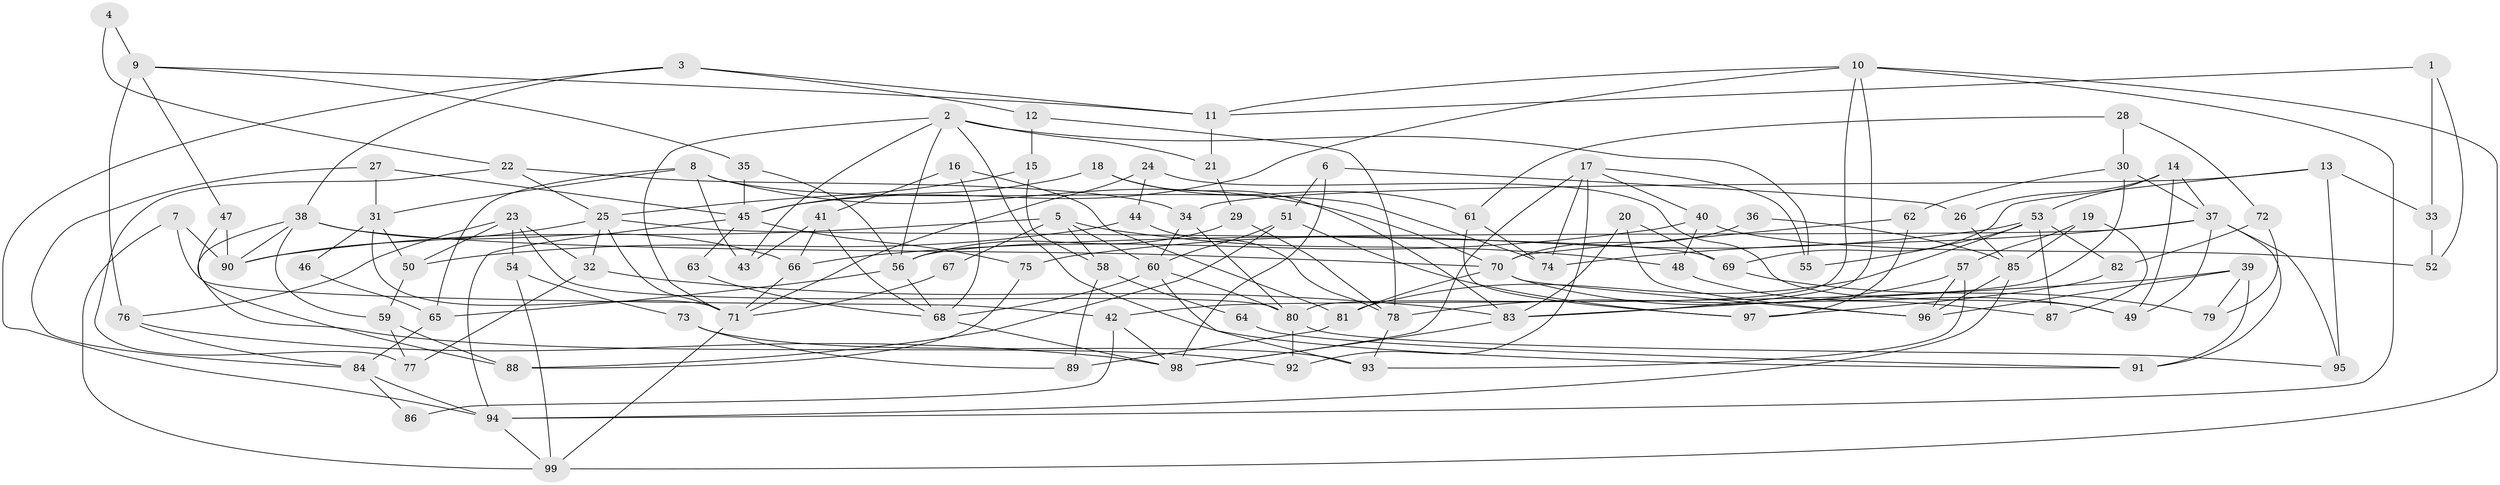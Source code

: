 // Generated by graph-tools (version 1.1) at 2025/26/03/09/25 03:26:14]
// undirected, 99 vertices, 198 edges
graph export_dot {
graph [start="1"]
  node [color=gray90,style=filled];
  1;
  2;
  3;
  4;
  5;
  6;
  7;
  8;
  9;
  10;
  11;
  12;
  13;
  14;
  15;
  16;
  17;
  18;
  19;
  20;
  21;
  22;
  23;
  24;
  25;
  26;
  27;
  28;
  29;
  30;
  31;
  32;
  33;
  34;
  35;
  36;
  37;
  38;
  39;
  40;
  41;
  42;
  43;
  44;
  45;
  46;
  47;
  48;
  49;
  50;
  51;
  52;
  53;
  54;
  55;
  56;
  57;
  58;
  59;
  60;
  61;
  62;
  63;
  64;
  65;
  66;
  67;
  68;
  69;
  70;
  71;
  72;
  73;
  74;
  75;
  76;
  77;
  78;
  79;
  80;
  81;
  82;
  83;
  84;
  85;
  86;
  87;
  88;
  89;
  90;
  91;
  92;
  93;
  94;
  95;
  96;
  97;
  98;
  99;
  1 -- 11;
  1 -- 33;
  1 -- 52;
  2 -- 71;
  2 -- 56;
  2 -- 21;
  2 -- 43;
  2 -- 55;
  2 -- 91;
  3 -- 38;
  3 -- 94;
  3 -- 11;
  3 -- 12;
  4 -- 9;
  4 -- 22;
  5 -- 90;
  5 -- 60;
  5 -- 48;
  5 -- 58;
  5 -- 67;
  6 -- 98;
  6 -- 51;
  6 -- 26;
  7 -- 99;
  7 -- 90;
  7 -- 42;
  8 -- 74;
  8 -- 31;
  8 -- 43;
  8 -- 65;
  8 -- 70;
  9 -- 47;
  9 -- 11;
  9 -- 35;
  9 -- 76;
  10 -- 80;
  10 -- 45;
  10 -- 11;
  10 -- 83;
  10 -- 94;
  10 -- 99;
  11 -- 21;
  12 -- 15;
  12 -- 78;
  13 -- 34;
  13 -- 95;
  13 -- 33;
  13 -- 69;
  14 -- 37;
  14 -- 53;
  14 -- 26;
  14 -- 49;
  15 -- 58;
  15 -- 25;
  16 -- 68;
  16 -- 41;
  16 -- 81;
  17 -- 98;
  17 -- 55;
  17 -- 40;
  17 -- 74;
  17 -- 92;
  18 -- 83;
  18 -- 45;
  18 -- 61;
  19 -- 85;
  19 -- 57;
  19 -- 87;
  20 -- 96;
  20 -- 69;
  20 -- 83;
  21 -- 29;
  22 -- 25;
  22 -- 34;
  22 -- 77;
  23 -- 50;
  23 -- 76;
  23 -- 32;
  23 -- 54;
  23 -- 80;
  24 -- 49;
  24 -- 71;
  24 -- 44;
  25 -- 32;
  25 -- 69;
  25 -- 71;
  25 -- 90;
  26 -- 85;
  27 -- 45;
  27 -- 84;
  27 -- 31;
  28 -- 61;
  28 -- 30;
  28 -- 72;
  29 -- 56;
  29 -- 78;
  30 -- 42;
  30 -- 37;
  30 -- 62;
  31 -- 71;
  31 -- 46;
  31 -- 50;
  32 -- 83;
  32 -- 77;
  33 -- 52;
  34 -- 60;
  34 -- 80;
  35 -- 56;
  35 -- 45;
  36 -- 85;
  36 -- 70;
  37 -- 49;
  37 -- 91;
  37 -- 56;
  37 -- 74;
  37 -- 95;
  38 -- 66;
  38 -- 59;
  38 -- 70;
  38 -- 88;
  38 -- 90;
  39 -- 96;
  39 -- 83;
  39 -- 79;
  39 -- 91;
  40 -- 66;
  40 -- 48;
  40 -- 52;
  41 -- 68;
  41 -- 43;
  41 -- 66;
  42 -- 98;
  42 -- 86;
  44 -- 78;
  44 -- 50;
  45 -- 75;
  45 -- 63;
  45 -- 94;
  46 -- 65;
  47 -- 92;
  47 -- 90;
  48 -- 49;
  50 -- 59;
  51 -- 88;
  51 -- 97;
  51 -- 60;
  53 -- 87;
  53 -- 81;
  53 -- 55;
  53 -- 75;
  53 -- 82;
  54 -- 99;
  54 -- 73;
  56 -- 65;
  56 -- 68;
  57 -- 96;
  57 -- 78;
  57 -- 93;
  58 -- 89;
  58 -- 64;
  59 -- 77;
  59 -- 88;
  60 -- 93;
  60 -- 68;
  60 -- 80;
  61 -- 74;
  61 -- 97;
  62 -- 70;
  62 -- 97;
  63 -- 68;
  64 -- 91;
  65 -- 84;
  66 -- 71;
  67 -- 71;
  68 -- 98;
  69 -- 79;
  70 -- 81;
  70 -- 87;
  70 -- 96;
  71 -- 99;
  72 -- 82;
  72 -- 79;
  73 -- 93;
  73 -- 89;
  75 -- 88;
  76 -- 98;
  76 -- 84;
  78 -- 93;
  80 -- 92;
  80 -- 95;
  81 -- 89;
  82 -- 97;
  83 -- 98;
  84 -- 94;
  84 -- 86;
  85 -- 94;
  85 -- 96;
  94 -- 99;
}

